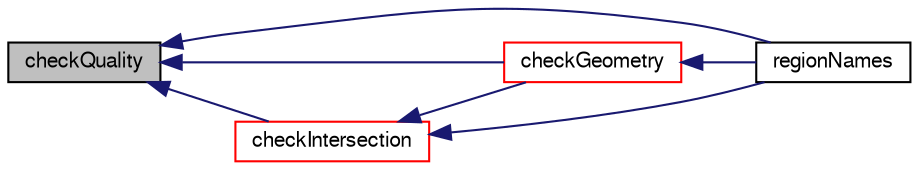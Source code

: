 digraph "checkQuality"
{
  bgcolor="transparent";
  edge [fontname="FreeSans",fontsize="10",labelfontname="FreeSans",labelfontsize="10"];
  node [fontname="FreeSans",fontsize="10",shape=record];
  rankdir="LR";
  Node1402 [label="checkQuality",height=0.2,width=0.4,color="black", fillcolor="grey75", style="filled", fontcolor="black"];
  Node1402 -> Node1403 [dir="back",color="midnightblue",fontsize="10",style="solid",fontname="FreeSans"];
  Node1403 [label="checkGeometry",height=0.2,width=0.4,color="red",URL="$a25246.html#a6b00e2f4a6968b7de41283d18bac2e2f",tooltip="All geometric checks. Return number of failed checks. "];
  Node1403 -> Node1405 [dir="back",color="midnightblue",fontsize="10",style="solid",fontname="FreeSans"];
  Node1405 [label="regionNames",height=0.2,width=0.4,color="black",URL="$a25246.html#a0dc1c3a7eab469ca542770f4dce82bee"];
  Node1402 -> Node1406 [dir="back",color="midnightblue",fontsize="10",style="solid",fontname="FreeSans"];
  Node1406 [label="checkIntersection",height=0.2,width=0.4,color="red",URL="$a25246.html#ae7d93eca00dfd746fe60a26feb44fbcc",tooltip="Do surfaces self-intersect or intersect others. "];
  Node1406 -> Node1403 [dir="back",color="midnightblue",fontsize="10",style="solid",fontname="FreeSans"];
  Node1406 -> Node1405 [dir="back",color="midnightblue",fontsize="10",style="solid",fontname="FreeSans"];
  Node1402 -> Node1405 [dir="back",color="midnightblue",fontsize="10",style="solid",fontname="FreeSans"];
}
